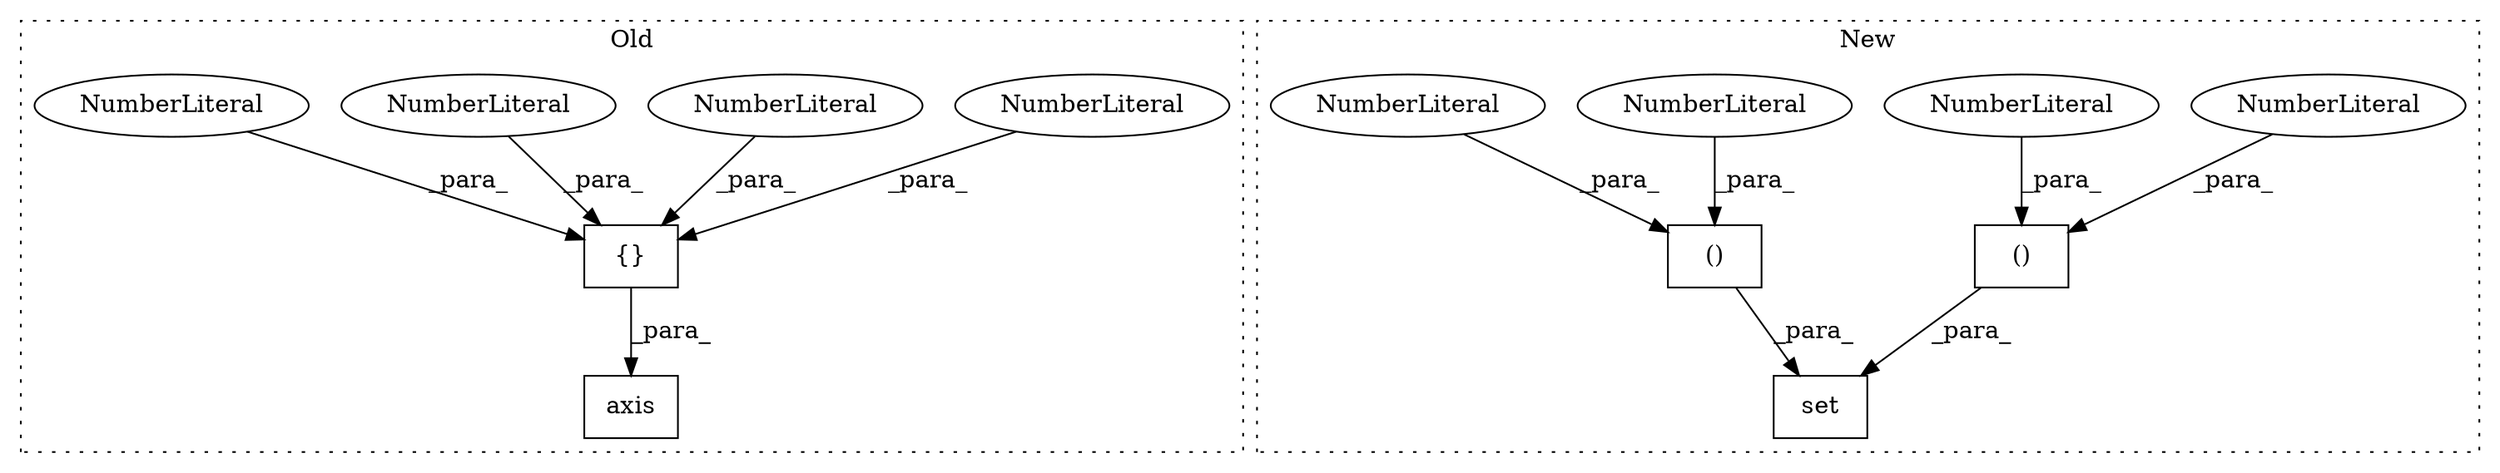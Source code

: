 digraph G {
subgraph cluster0 {
1 [label="axis" a="32" s="1097,1122" l="5,1" shape="box"];
4 [label="{}" a="4" s="1111,1121" l="1,1" shape="box"];
5 [label="NumberLiteral" a="34" s="1119" l="2" shape="ellipse"];
8 [label="NumberLiteral" a="34" s="1112" l="1" shape="ellipse"];
12 [label="NumberLiteral" a="34" s="1117" l="1" shape="ellipse"];
13 [label="NumberLiteral" a="34" s="1114" l="2" shape="ellipse"];
label = "Old";
style="dotted";
}
subgraph cluster1 {
2 [label="set" a="32" s="1097,1145" l="9,2" shape="box"];
3 [label="()" a="106" s="1106" l="16" shape="box"];
6 [label="NumberLiteral" a="34" s="1106" l="1" shape="ellipse"];
7 [label="()" a="106" s="1129" l="16" shape="box"];
9 [label="NumberLiteral" a="34" s="1143" l="2" shape="ellipse"];
10 [label="NumberLiteral" a="34" s="1129" l="1" shape="ellipse"];
11 [label="NumberLiteral" a="34" s="1120" l="2" shape="ellipse"];
label = "New";
style="dotted";
}
3 -> 2 [label="_para_"];
4 -> 1 [label="_para_"];
5 -> 4 [label="_para_"];
6 -> 3 [label="_para_"];
7 -> 2 [label="_para_"];
8 -> 4 [label="_para_"];
9 -> 7 [label="_para_"];
10 -> 7 [label="_para_"];
11 -> 3 [label="_para_"];
12 -> 4 [label="_para_"];
13 -> 4 [label="_para_"];
}